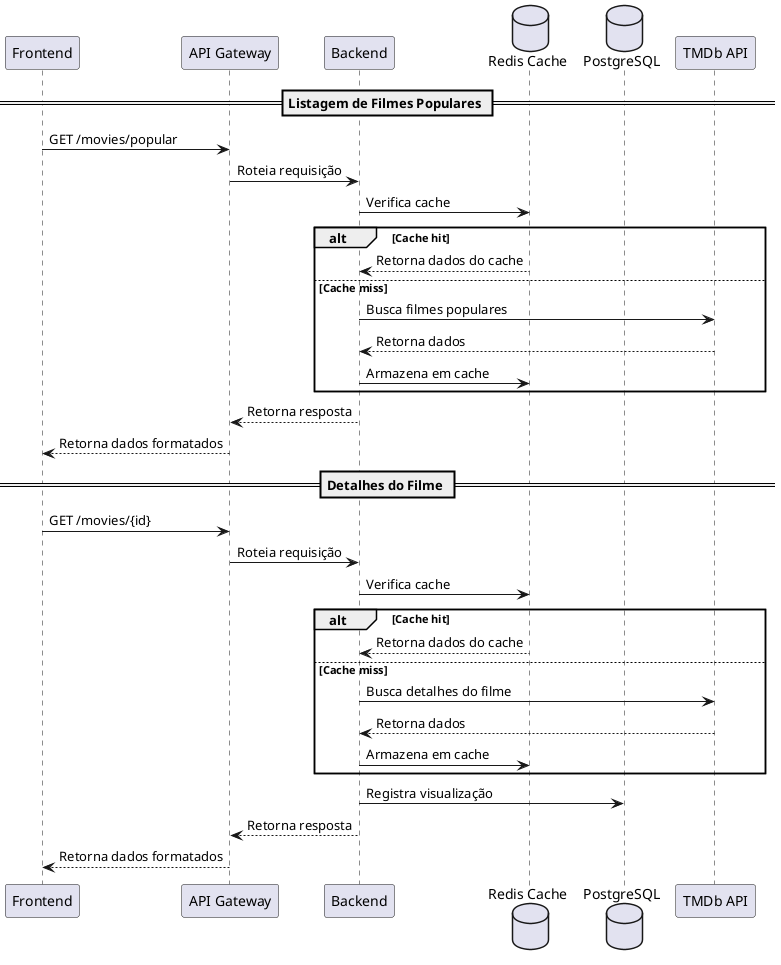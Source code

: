 @startuml Data Flow

participant "Frontend" as FE
participant "API Gateway" as AG
participant "Backend" as BE
database "Redis Cache" as RC
database "PostgreSQL" as DB
participant "TMDb API" as TMDB

== Listagem de Filmes Populares ==
FE -> AG: GET /movies/popular
AG -> BE: Roteia requisição
BE -> RC: Verifica cache
alt Cache hit
    RC --> BE: Retorna dados do cache
else Cache miss
    BE -> TMDB: Busca filmes populares
    TMDB --> BE: Retorna dados
    BE -> RC: Armazena em cache
end
BE --> AG: Retorna resposta
AG --> FE: Retorna dados formatados

== Detalhes do Filme ==
FE -> AG: GET /movies/{id}
AG -> BE: Roteia requisição
BE -> RC: Verifica cache
alt Cache hit
    RC --> BE: Retorna dados do cache
else Cache miss
    BE -> TMDB: Busca detalhes do filme
    TMDB --> BE: Retorna dados
    BE -> RC: Armazena em cache
end
BE -> DB: Registra visualização
BE --> AG: Retorna resposta
AG --> FE: Retorna dados formatados

@enduml 